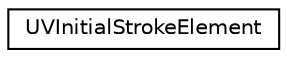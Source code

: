 digraph G
{
  edge [fontname="Helvetica",fontsize="10",labelfontname="Helvetica",labelfontsize="10"];
  node [fontname="Helvetica",fontsize="10",shape=record];
  rankdir=LR;
  Node1 [label="UVInitialStrokeElement",height=0.2,width=0.4,color="black", fillcolor="white", style="filled",URL="$d0/d2c/structUVInitialStrokeElement.html"];
}
